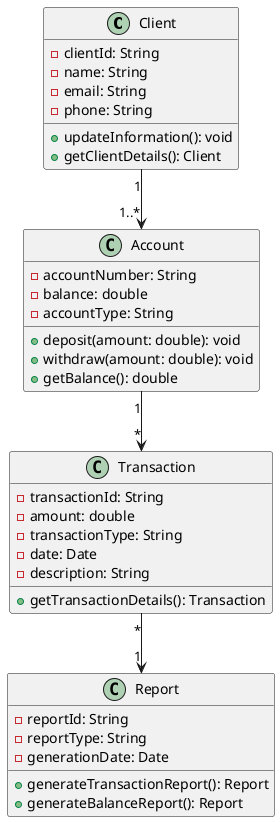 @startuml
class Client {
    - clientId: String
    - name: String
    - email: String
    - phone: String
    + updateInformation(): void
    + getClientDetails(): Client
}

class Account {
    - accountNumber: String
    - balance: double
    - accountType: String
    + deposit(amount: double): void
    + withdraw(amount: double): void
    + getBalance(): double
}

class Transaction {
    - transactionId: String
    - amount: double
    - transactionType: String
    - date: Date
    - description: String
    + getTransactionDetails(): Transaction
}

class Report {
    - reportId: String
    - reportType: String
    - generationDate: Date
    + generateTransactionReport(): Report
    + generateBalanceReport(): Report
}

Client "1" --> "1..*" Account
Account "1" --> "*" Transaction
Transaction "*" --> "1" Report
@enduml